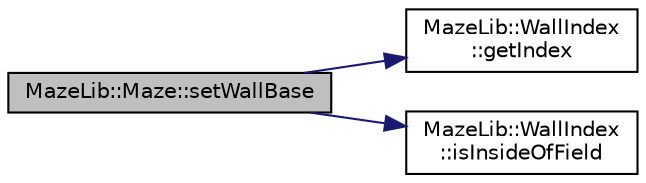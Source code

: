 digraph "MazeLib::Maze::setWallBase"
{
 // LATEX_PDF_SIZE
  edge [fontname="Helvetica",fontsize="10",labelfontname="Helvetica",labelfontsize="10"];
  node [fontname="Helvetica",fontsize="10",shape=record];
  rankdir="LR";
  Node1 [label="MazeLib::Maze::setWallBase",height=0.2,width=0.4,color="black", fillcolor="grey75", style="filled", fontcolor="black",tooltip="壁の更新のベース関数。迷路外を参照すると無視される。"];
  Node1 -> Node2 [color="midnightblue",fontsize="10",style="solid",fontname="Helvetica"];
  Node2 [label="MazeLib::WallIndex\l::getIndex",height=0.2,width=0.4,color="black", fillcolor="white", style="filled",URL="$d6/d8d/structMazeLib_1_1WallIndex.html#a28d5ca6fe2ee32fe06a7a3d1437566ff",tooltip="迷路内の壁を一意な通し番号として表現したIDを返す。 迷路外の壁の場合未定義動作となる。"];
  Node1 -> Node3 [color="midnightblue",fontsize="10",style="solid",fontname="Helvetica"];
  Node3 [label="MazeLib::WallIndex\l::isInsideOfField",height=0.2,width=0.4,color="black", fillcolor="white", style="filled",URL="$d6/d8d/structMazeLib_1_1WallIndex.html#ab17656c4ce938f11b042e14a1f6e01ce",tooltip="壁がフィールド内か判定する関数 x,y が (0,0)と(MAZE_SIZE-1,MAZE_SIZE-1)の間かつ、z が外周上にいない"];
}
